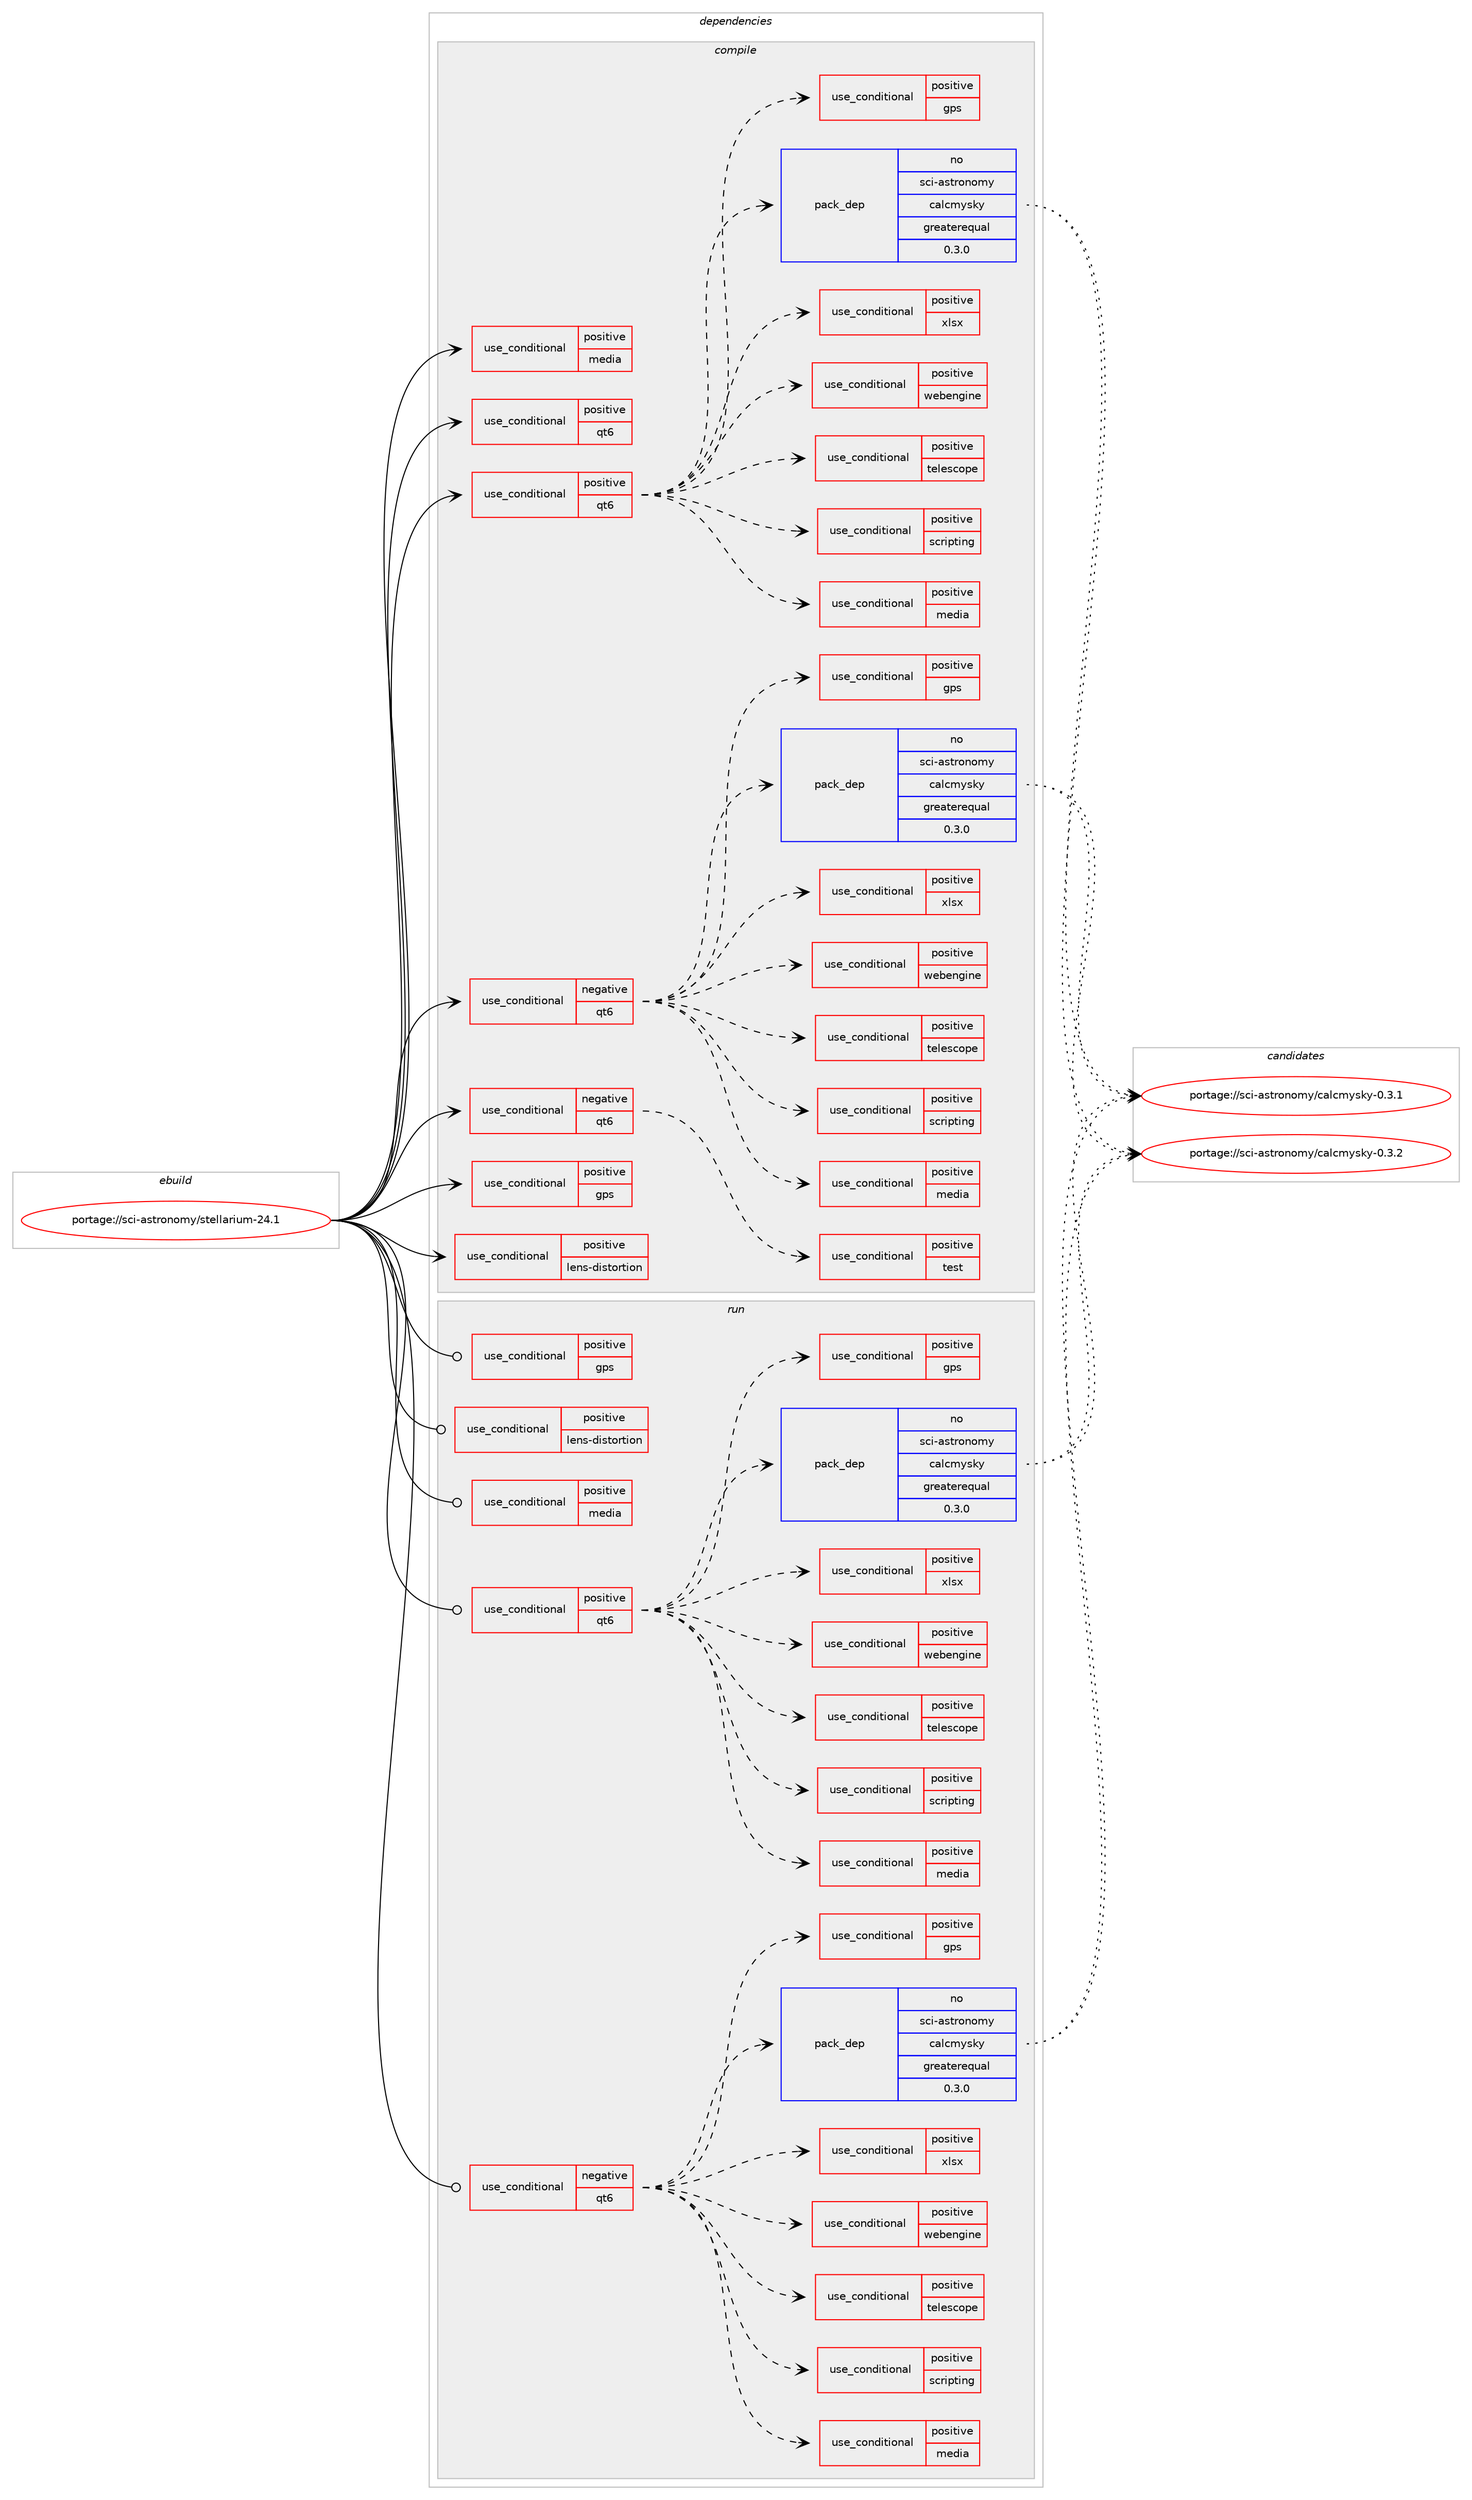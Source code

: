 digraph prolog {

# *************
# Graph options
# *************

newrank=true;
concentrate=true;
compound=true;
graph [rankdir=LR,fontname=Helvetica,fontsize=10,ranksep=1.5];#, ranksep=2.5, nodesep=0.2];
edge  [arrowhead=vee];
node  [fontname=Helvetica,fontsize=10];

# **********
# The ebuild
# **********

subgraph cluster_leftcol {
color=gray;
rank=same;
label=<<i>ebuild</i>>;
id [label="portage://sci-astronomy/stellarium-24.1", color=red, width=4, href="../sci-astronomy/stellarium-24.1.svg"];
}

# ****************
# The dependencies
# ****************

subgraph cluster_midcol {
color=gray;
label=<<i>dependencies</i>>;
subgraph cluster_compile {
fillcolor="#eeeeee";
style=filled;
label=<<i>compile</i>>;
subgraph cond101249 {
dependency197647 [label=<<TABLE BORDER="0" CELLBORDER="1" CELLSPACING="0" CELLPADDING="4"><TR><TD ROWSPAN="3" CELLPADDING="10">use_conditional</TD></TR><TR><TD>negative</TD></TR><TR><TD>qt6</TD></TR></TABLE>>, shape=none, color=red];
# *** BEGIN UNKNOWN DEPENDENCY TYPE (TODO) ***
# dependency197647 -> package_dependency(portage://sci-astronomy/stellarium-24.1,install,no,dev-qt,qtcharts,none,[,,],[slot(5)],[])
# *** END UNKNOWN DEPENDENCY TYPE (TODO) ***

# *** BEGIN UNKNOWN DEPENDENCY TYPE (TODO) ***
# dependency197647 -> package_dependency(portage://sci-astronomy/stellarium-24.1,install,no,dev-qt,qtcore,none,[,,],[slot(5)],[])
# *** END UNKNOWN DEPENDENCY TYPE (TODO) ***

# *** BEGIN UNKNOWN DEPENDENCY TYPE (TODO) ***
# dependency197647 -> package_dependency(portage://sci-astronomy/stellarium-24.1,install,no,dev-qt,qtgui,none,[,,],[slot(5),equal],[])
# *** END UNKNOWN DEPENDENCY TYPE (TODO) ***

# *** BEGIN UNKNOWN DEPENDENCY TYPE (TODO) ***
# dependency197647 -> package_dependency(portage://sci-astronomy/stellarium-24.1,install,no,dev-qt,qtnetwork,none,[,,],[slot(5)],[])
# *** END UNKNOWN DEPENDENCY TYPE (TODO) ***

# *** BEGIN UNKNOWN DEPENDENCY TYPE (TODO) ***
# dependency197647 -> package_dependency(portage://sci-astronomy/stellarium-24.1,install,no,dev-qt,qtwidgets,none,[,,],[slot(5)],[])
# *** END UNKNOWN DEPENDENCY TYPE (TODO) ***

subgraph pack93647 {
dependency197648 [label=<<TABLE BORDER="0" CELLBORDER="1" CELLSPACING="0" CELLPADDING="4" WIDTH="220"><TR><TD ROWSPAN="6" CELLPADDING="30">pack_dep</TD></TR><TR><TD WIDTH="110">no</TD></TR><TR><TD>sci-astronomy</TD></TR><TR><TD>calcmysky</TD></TR><TR><TD>greaterequal</TD></TR><TR><TD>0.3.0</TD></TR></TABLE>>, shape=none, color=blue];
}
dependency197647:e -> dependency197648:w [weight=20,style="dashed",arrowhead="vee"];
subgraph cond101250 {
dependency197649 [label=<<TABLE BORDER="0" CELLBORDER="1" CELLSPACING="0" CELLPADDING="4"><TR><TD ROWSPAN="3" CELLPADDING="10">use_conditional</TD></TR><TR><TD>positive</TD></TR><TR><TD>gps</TD></TR></TABLE>>, shape=none, color=red];
# *** BEGIN UNKNOWN DEPENDENCY TYPE (TODO) ***
# dependency197649 -> package_dependency(portage://sci-astronomy/stellarium-24.1,install,no,dev-qt,qtpositioning,none,[,,],[slot(5)],[])
# *** END UNKNOWN DEPENDENCY TYPE (TODO) ***

# *** BEGIN UNKNOWN DEPENDENCY TYPE (TODO) ***
# dependency197649 -> package_dependency(portage://sci-astronomy/stellarium-24.1,install,no,dev-qt,qtserialport,none,[,,],[slot(5)],[])
# *** END UNKNOWN DEPENDENCY TYPE (TODO) ***

}
dependency197647:e -> dependency197649:w [weight=20,style="dashed",arrowhead="vee"];
subgraph cond101251 {
dependency197650 [label=<<TABLE BORDER="0" CELLBORDER="1" CELLSPACING="0" CELLPADDING="4"><TR><TD ROWSPAN="3" CELLPADDING="10">use_conditional</TD></TR><TR><TD>positive</TD></TR><TR><TD>media</TD></TR></TABLE>>, shape=none, color=red];
# *** BEGIN UNKNOWN DEPENDENCY TYPE (TODO) ***
# dependency197650 -> package_dependency(portage://sci-astronomy/stellarium-24.1,install,no,dev-qt,qtmultimedia,none,[,,],[slot(5)],[use(enable(widgets),none)])
# *** END UNKNOWN DEPENDENCY TYPE (TODO) ***

# *** BEGIN UNKNOWN DEPENDENCY TYPE (TODO) ***
# dependency197650 -> package_dependency(portage://sci-astronomy/stellarium-24.1,install,no,dev-qt,qtopengl,none,[,,],[slot(5)],[])
# *** END UNKNOWN DEPENDENCY TYPE (TODO) ***

}
dependency197647:e -> dependency197650:w [weight=20,style="dashed",arrowhead="vee"];
subgraph cond101252 {
dependency197651 [label=<<TABLE BORDER="0" CELLBORDER="1" CELLSPACING="0" CELLPADDING="4"><TR><TD ROWSPAN="3" CELLPADDING="10">use_conditional</TD></TR><TR><TD>positive</TD></TR><TR><TD>scripting</TD></TR></TABLE>>, shape=none, color=red];
# *** BEGIN UNKNOWN DEPENDENCY TYPE (TODO) ***
# dependency197651 -> package_dependency(portage://sci-astronomy/stellarium-24.1,install,no,dev-qt,qtscript,none,[,,],[slot(5)],[])
# *** END UNKNOWN DEPENDENCY TYPE (TODO) ***

}
dependency197647:e -> dependency197651:w [weight=20,style="dashed",arrowhead="vee"];
subgraph cond101253 {
dependency197652 [label=<<TABLE BORDER="0" CELLBORDER="1" CELLSPACING="0" CELLPADDING="4"><TR><TD ROWSPAN="3" CELLPADDING="10">use_conditional</TD></TR><TR><TD>positive</TD></TR><TR><TD>telescope</TD></TR></TABLE>>, shape=none, color=red];
# *** BEGIN UNKNOWN DEPENDENCY TYPE (TODO) ***
# dependency197652 -> package_dependency(portage://sci-astronomy/stellarium-24.1,install,no,dev-qt,qtserialport,none,[,,],[slot(5)],[])
# *** END UNKNOWN DEPENDENCY TYPE (TODO) ***

}
dependency197647:e -> dependency197652:w [weight=20,style="dashed",arrowhead="vee"];
subgraph cond101254 {
dependency197653 [label=<<TABLE BORDER="0" CELLBORDER="1" CELLSPACING="0" CELLPADDING="4"><TR><TD ROWSPAN="3" CELLPADDING="10">use_conditional</TD></TR><TR><TD>positive</TD></TR><TR><TD>webengine</TD></TR></TABLE>>, shape=none, color=red];
# *** BEGIN UNKNOWN DEPENDENCY TYPE (TODO) ***
# dependency197653 -> package_dependency(portage://sci-astronomy/stellarium-24.1,install,no,dev-qt,qtwebengine,none,[,,],[slot(5)],[use(enable(widgets),none)])
# *** END UNKNOWN DEPENDENCY TYPE (TODO) ***

}
dependency197647:e -> dependency197653:w [weight=20,style="dashed",arrowhead="vee"];
subgraph cond101255 {
dependency197654 [label=<<TABLE BORDER="0" CELLBORDER="1" CELLSPACING="0" CELLPADDING="4"><TR><TD ROWSPAN="3" CELLPADDING="10">use_conditional</TD></TR><TR><TD>positive</TD></TR><TR><TD>xlsx</TD></TR></TABLE>>, shape=none, color=red];
# *** BEGIN UNKNOWN DEPENDENCY TYPE (TODO) ***
# dependency197654 -> package_dependency(portage://sci-astronomy/stellarium-24.1,install,no,dev-libs,qxlsx,none,[,,],any_same_slot,[use(enable(qt5),none)])
# *** END UNKNOWN DEPENDENCY TYPE (TODO) ***

}
dependency197647:e -> dependency197654:w [weight=20,style="dashed",arrowhead="vee"];
}
id:e -> dependency197647:w [weight=20,style="solid",arrowhead="vee"];
subgraph cond101256 {
dependency197655 [label=<<TABLE BORDER="0" CELLBORDER="1" CELLSPACING="0" CELLPADDING="4"><TR><TD ROWSPAN="3" CELLPADDING="10">use_conditional</TD></TR><TR><TD>negative</TD></TR><TR><TD>qt6</TD></TR></TABLE>>, shape=none, color=red];
# *** BEGIN UNKNOWN DEPENDENCY TYPE (TODO) ***
# dependency197655 -> package_dependency(portage://sci-astronomy/stellarium-24.1,install,no,dev-qt,qtconcurrent,none,[,,],[slot(5)],[])
# *** END UNKNOWN DEPENDENCY TYPE (TODO) ***

subgraph cond101257 {
dependency197656 [label=<<TABLE BORDER="0" CELLBORDER="1" CELLSPACING="0" CELLPADDING="4"><TR><TD ROWSPAN="3" CELLPADDING="10">use_conditional</TD></TR><TR><TD>positive</TD></TR><TR><TD>test</TD></TR></TABLE>>, shape=none, color=red];
# *** BEGIN UNKNOWN DEPENDENCY TYPE (TODO) ***
# dependency197656 -> package_dependency(portage://sci-astronomy/stellarium-24.1,install,no,dev-qt,qttest,none,[,,],[slot(5)],[])
# *** END UNKNOWN DEPENDENCY TYPE (TODO) ***

}
dependency197655:e -> dependency197656:w [weight=20,style="dashed",arrowhead="vee"];
}
id:e -> dependency197655:w [weight=20,style="solid",arrowhead="vee"];
subgraph cond101258 {
dependency197657 [label=<<TABLE BORDER="0" CELLBORDER="1" CELLSPACING="0" CELLPADDING="4"><TR><TD ROWSPAN="3" CELLPADDING="10">use_conditional</TD></TR><TR><TD>positive</TD></TR><TR><TD>gps</TD></TR></TABLE>>, shape=none, color=red];
# *** BEGIN UNKNOWN DEPENDENCY TYPE (TODO) ***
# dependency197657 -> package_dependency(portage://sci-astronomy/stellarium-24.1,install,no,sci-geosciences,gpsd,none,[,,],any_same_slot,[use(enable(cxx),none)])
# *** END UNKNOWN DEPENDENCY TYPE (TODO) ***

}
id:e -> dependency197657:w [weight=20,style="solid",arrowhead="vee"];
subgraph cond101259 {
dependency197658 [label=<<TABLE BORDER="0" CELLBORDER="1" CELLSPACING="0" CELLPADDING="4"><TR><TD ROWSPAN="3" CELLPADDING="10">use_conditional</TD></TR><TR><TD>positive</TD></TR><TR><TD>lens-distortion</TD></TR></TABLE>>, shape=none, color=red];
# *** BEGIN UNKNOWN DEPENDENCY TYPE (TODO) ***
# dependency197658 -> package_dependency(portage://sci-astronomy/stellarium-24.1,install,no,media-gfx,exiv2,none,[,,],any_same_slot,[])
# *** END UNKNOWN DEPENDENCY TYPE (TODO) ***

# *** BEGIN UNKNOWN DEPENDENCY TYPE (TODO) ***
# dependency197658 -> package_dependency(portage://sci-astronomy/stellarium-24.1,install,no,sci-libs,nlopt,none,[,,],[],[])
# *** END UNKNOWN DEPENDENCY TYPE (TODO) ***

}
id:e -> dependency197658:w [weight=20,style="solid",arrowhead="vee"];
subgraph cond101260 {
dependency197659 [label=<<TABLE BORDER="0" CELLBORDER="1" CELLSPACING="0" CELLPADDING="4"><TR><TD ROWSPAN="3" CELLPADDING="10">use_conditional</TD></TR><TR><TD>positive</TD></TR><TR><TD>media</TD></TR></TABLE>>, shape=none, color=red];
# *** BEGIN UNKNOWN DEPENDENCY TYPE (TODO) ***
# dependency197659 -> package_dependency(portage://sci-astronomy/stellarium-24.1,install,no,virtual,opengl,none,[,,],[],[])
# *** END UNKNOWN DEPENDENCY TYPE (TODO) ***

}
id:e -> dependency197659:w [weight=20,style="solid",arrowhead="vee"];
subgraph cond101261 {
dependency197660 [label=<<TABLE BORDER="0" CELLBORDER="1" CELLSPACING="0" CELLPADDING="4"><TR><TD ROWSPAN="3" CELLPADDING="10">use_conditional</TD></TR><TR><TD>positive</TD></TR><TR><TD>qt6</TD></TR></TABLE>>, shape=none, color=red];
# *** BEGIN UNKNOWN DEPENDENCY TYPE (TODO) ***
# dependency197660 -> package_dependency(portage://sci-astronomy/stellarium-24.1,install,no,dev-qt,qtbase,none,[,,],[slot(6),equal],[use(enable(concurrent),none)])
# *** END UNKNOWN DEPENDENCY TYPE (TODO) ***

}
id:e -> dependency197660:w [weight=20,style="solid",arrowhead="vee"];
subgraph cond101262 {
dependency197661 [label=<<TABLE BORDER="0" CELLBORDER="1" CELLSPACING="0" CELLPADDING="4"><TR><TD ROWSPAN="3" CELLPADDING="10">use_conditional</TD></TR><TR><TD>positive</TD></TR><TR><TD>qt6</TD></TR></TABLE>>, shape=none, color=red];
# *** BEGIN UNKNOWN DEPENDENCY TYPE (TODO) ***
# dependency197661 -> package_dependency(portage://sci-astronomy/stellarium-24.1,install,no,dev-qt,qtbase,none,[,,],[slot(6),equal],[use(enable(gui),none),use(enable(network),none),use(enable(widgets),none)])
# *** END UNKNOWN DEPENDENCY TYPE (TODO) ***

# *** BEGIN UNKNOWN DEPENDENCY TYPE (TODO) ***
# dependency197661 -> package_dependency(portage://sci-astronomy/stellarium-24.1,install,no,dev-qt,qtcharts,none,[,,],[slot(6)],[])
# *** END UNKNOWN DEPENDENCY TYPE (TODO) ***

subgraph pack93648 {
dependency197662 [label=<<TABLE BORDER="0" CELLBORDER="1" CELLSPACING="0" CELLPADDING="4" WIDTH="220"><TR><TD ROWSPAN="6" CELLPADDING="30">pack_dep</TD></TR><TR><TD WIDTH="110">no</TD></TR><TR><TD>sci-astronomy</TD></TR><TR><TD>calcmysky</TD></TR><TR><TD>greaterequal</TD></TR><TR><TD>0.3.0</TD></TR></TABLE>>, shape=none, color=blue];
}
dependency197661:e -> dependency197662:w [weight=20,style="dashed",arrowhead="vee"];
subgraph cond101263 {
dependency197663 [label=<<TABLE BORDER="0" CELLBORDER="1" CELLSPACING="0" CELLPADDING="4"><TR><TD ROWSPAN="3" CELLPADDING="10">use_conditional</TD></TR><TR><TD>positive</TD></TR><TR><TD>gps</TD></TR></TABLE>>, shape=none, color=red];
# *** BEGIN UNKNOWN DEPENDENCY TYPE (TODO) ***
# dependency197663 -> package_dependency(portage://sci-astronomy/stellarium-24.1,install,no,dev-qt,qtpositioning,none,[,,],[slot(6)],[])
# *** END UNKNOWN DEPENDENCY TYPE (TODO) ***

# *** BEGIN UNKNOWN DEPENDENCY TYPE (TODO) ***
# dependency197663 -> package_dependency(portage://sci-astronomy/stellarium-24.1,install,no,dev-qt,qtserialport,none,[,,],[slot(6)],[])
# *** END UNKNOWN DEPENDENCY TYPE (TODO) ***

}
dependency197661:e -> dependency197663:w [weight=20,style="dashed",arrowhead="vee"];
subgraph cond101264 {
dependency197664 [label=<<TABLE BORDER="0" CELLBORDER="1" CELLSPACING="0" CELLPADDING="4"><TR><TD ROWSPAN="3" CELLPADDING="10">use_conditional</TD></TR><TR><TD>positive</TD></TR><TR><TD>media</TD></TR></TABLE>>, shape=none, color=red];
# *** BEGIN UNKNOWN DEPENDENCY TYPE (TODO) ***
# dependency197664 -> package_dependency(portage://sci-astronomy/stellarium-24.1,install,no,dev-qt,qtmultimedia,none,[,,],[slot(6)],[use(enable(gstreamer),none)])
# *** END UNKNOWN DEPENDENCY TYPE (TODO) ***

}
dependency197661:e -> dependency197664:w [weight=20,style="dashed",arrowhead="vee"];
subgraph cond101265 {
dependency197665 [label=<<TABLE BORDER="0" CELLBORDER="1" CELLSPACING="0" CELLPADDING="4"><TR><TD ROWSPAN="3" CELLPADDING="10">use_conditional</TD></TR><TR><TD>positive</TD></TR><TR><TD>scripting</TD></TR></TABLE>>, shape=none, color=red];
# *** BEGIN UNKNOWN DEPENDENCY TYPE (TODO) ***
# dependency197665 -> package_dependency(portage://sci-astronomy/stellarium-24.1,install,no,dev-qt,qtdeclarative,none,[,,],[slot(6)],[])
# *** END UNKNOWN DEPENDENCY TYPE (TODO) ***

}
dependency197661:e -> dependency197665:w [weight=20,style="dashed",arrowhead="vee"];
subgraph cond101266 {
dependency197666 [label=<<TABLE BORDER="0" CELLBORDER="1" CELLSPACING="0" CELLPADDING="4"><TR><TD ROWSPAN="3" CELLPADDING="10">use_conditional</TD></TR><TR><TD>positive</TD></TR><TR><TD>telescope</TD></TR></TABLE>>, shape=none, color=red];
# *** BEGIN UNKNOWN DEPENDENCY TYPE (TODO) ***
# dependency197666 -> package_dependency(portage://sci-astronomy/stellarium-24.1,install,no,dev-qt,qtserialport,none,[,,],[slot(6)],[])
# *** END UNKNOWN DEPENDENCY TYPE (TODO) ***

}
dependency197661:e -> dependency197666:w [weight=20,style="dashed",arrowhead="vee"];
subgraph cond101267 {
dependency197667 [label=<<TABLE BORDER="0" CELLBORDER="1" CELLSPACING="0" CELLPADDING="4"><TR><TD ROWSPAN="3" CELLPADDING="10">use_conditional</TD></TR><TR><TD>positive</TD></TR><TR><TD>webengine</TD></TR></TABLE>>, shape=none, color=red];
# *** BEGIN UNKNOWN DEPENDENCY TYPE (TODO) ***
# dependency197667 -> package_dependency(portage://sci-astronomy/stellarium-24.1,install,no,dev-qt,qtwebengine,none,[,,],[slot(6)],[use(enable(widgets),none)])
# *** END UNKNOWN DEPENDENCY TYPE (TODO) ***

}
dependency197661:e -> dependency197667:w [weight=20,style="dashed",arrowhead="vee"];
subgraph cond101268 {
dependency197668 [label=<<TABLE BORDER="0" CELLBORDER="1" CELLSPACING="0" CELLPADDING="4"><TR><TD ROWSPAN="3" CELLPADDING="10">use_conditional</TD></TR><TR><TD>positive</TD></TR><TR><TD>xlsx</TD></TR></TABLE>>, shape=none, color=red];
# *** BEGIN UNKNOWN DEPENDENCY TYPE (TODO) ***
# dependency197668 -> package_dependency(portage://sci-astronomy/stellarium-24.1,install,no,dev-libs,qxlsx,none,[,,],any_same_slot,[use(enable(qt6),none)])
# *** END UNKNOWN DEPENDENCY TYPE (TODO) ***

}
dependency197661:e -> dependency197668:w [weight=20,style="dashed",arrowhead="vee"];
}
id:e -> dependency197661:w [weight=20,style="solid",arrowhead="vee"];
# *** BEGIN UNKNOWN DEPENDENCY TYPE (TODO) ***
# id -> package_dependency(portage://sci-astronomy/stellarium-24.1,install,no,media-fonts,dejavu,none,[,,],[],[])
# *** END UNKNOWN DEPENDENCY TYPE (TODO) ***

# *** BEGIN UNKNOWN DEPENDENCY TYPE (TODO) ***
# id -> package_dependency(portage://sci-astronomy/stellarium-24.1,install,no,sys-libs,zlib,none,[,,],[],[])
# *** END UNKNOWN DEPENDENCY TYPE (TODO) ***

}
subgraph cluster_compileandrun {
fillcolor="#eeeeee";
style=filled;
label=<<i>compile and run</i>>;
}
subgraph cluster_run {
fillcolor="#eeeeee";
style=filled;
label=<<i>run</i>>;
subgraph cond101269 {
dependency197669 [label=<<TABLE BORDER="0" CELLBORDER="1" CELLSPACING="0" CELLPADDING="4"><TR><TD ROWSPAN="3" CELLPADDING="10">use_conditional</TD></TR><TR><TD>negative</TD></TR><TR><TD>qt6</TD></TR></TABLE>>, shape=none, color=red];
# *** BEGIN UNKNOWN DEPENDENCY TYPE (TODO) ***
# dependency197669 -> package_dependency(portage://sci-astronomy/stellarium-24.1,run,no,dev-qt,qtcharts,none,[,,],[slot(5)],[])
# *** END UNKNOWN DEPENDENCY TYPE (TODO) ***

# *** BEGIN UNKNOWN DEPENDENCY TYPE (TODO) ***
# dependency197669 -> package_dependency(portage://sci-astronomy/stellarium-24.1,run,no,dev-qt,qtcore,none,[,,],[slot(5)],[])
# *** END UNKNOWN DEPENDENCY TYPE (TODO) ***

# *** BEGIN UNKNOWN DEPENDENCY TYPE (TODO) ***
# dependency197669 -> package_dependency(portage://sci-astronomy/stellarium-24.1,run,no,dev-qt,qtgui,none,[,,],[slot(5),equal],[])
# *** END UNKNOWN DEPENDENCY TYPE (TODO) ***

# *** BEGIN UNKNOWN DEPENDENCY TYPE (TODO) ***
# dependency197669 -> package_dependency(portage://sci-astronomy/stellarium-24.1,run,no,dev-qt,qtnetwork,none,[,,],[slot(5)],[])
# *** END UNKNOWN DEPENDENCY TYPE (TODO) ***

# *** BEGIN UNKNOWN DEPENDENCY TYPE (TODO) ***
# dependency197669 -> package_dependency(portage://sci-astronomy/stellarium-24.1,run,no,dev-qt,qtwidgets,none,[,,],[slot(5)],[])
# *** END UNKNOWN DEPENDENCY TYPE (TODO) ***

subgraph pack93649 {
dependency197670 [label=<<TABLE BORDER="0" CELLBORDER="1" CELLSPACING="0" CELLPADDING="4" WIDTH="220"><TR><TD ROWSPAN="6" CELLPADDING="30">pack_dep</TD></TR><TR><TD WIDTH="110">no</TD></TR><TR><TD>sci-astronomy</TD></TR><TR><TD>calcmysky</TD></TR><TR><TD>greaterequal</TD></TR><TR><TD>0.3.0</TD></TR></TABLE>>, shape=none, color=blue];
}
dependency197669:e -> dependency197670:w [weight=20,style="dashed",arrowhead="vee"];
subgraph cond101270 {
dependency197671 [label=<<TABLE BORDER="0" CELLBORDER="1" CELLSPACING="0" CELLPADDING="4"><TR><TD ROWSPAN="3" CELLPADDING="10">use_conditional</TD></TR><TR><TD>positive</TD></TR><TR><TD>gps</TD></TR></TABLE>>, shape=none, color=red];
# *** BEGIN UNKNOWN DEPENDENCY TYPE (TODO) ***
# dependency197671 -> package_dependency(portage://sci-astronomy/stellarium-24.1,run,no,dev-qt,qtpositioning,none,[,,],[slot(5)],[])
# *** END UNKNOWN DEPENDENCY TYPE (TODO) ***

# *** BEGIN UNKNOWN DEPENDENCY TYPE (TODO) ***
# dependency197671 -> package_dependency(portage://sci-astronomy/stellarium-24.1,run,no,dev-qt,qtserialport,none,[,,],[slot(5)],[])
# *** END UNKNOWN DEPENDENCY TYPE (TODO) ***

}
dependency197669:e -> dependency197671:w [weight=20,style="dashed",arrowhead="vee"];
subgraph cond101271 {
dependency197672 [label=<<TABLE BORDER="0" CELLBORDER="1" CELLSPACING="0" CELLPADDING="4"><TR><TD ROWSPAN="3" CELLPADDING="10">use_conditional</TD></TR><TR><TD>positive</TD></TR><TR><TD>media</TD></TR></TABLE>>, shape=none, color=red];
# *** BEGIN UNKNOWN DEPENDENCY TYPE (TODO) ***
# dependency197672 -> package_dependency(portage://sci-astronomy/stellarium-24.1,run,no,dev-qt,qtmultimedia,none,[,,],[slot(5)],[use(enable(widgets),none)])
# *** END UNKNOWN DEPENDENCY TYPE (TODO) ***

# *** BEGIN UNKNOWN DEPENDENCY TYPE (TODO) ***
# dependency197672 -> package_dependency(portage://sci-astronomy/stellarium-24.1,run,no,dev-qt,qtopengl,none,[,,],[slot(5)],[])
# *** END UNKNOWN DEPENDENCY TYPE (TODO) ***

}
dependency197669:e -> dependency197672:w [weight=20,style="dashed",arrowhead="vee"];
subgraph cond101272 {
dependency197673 [label=<<TABLE BORDER="0" CELLBORDER="1" CELLSPACING="0" CELLPADDING="4"><TR><TD ROWSPAN="3" CELLPADDING="10">use_conditional</TD></TR><TR><TD>positive</TD></TR><TR><TD>scripting</TD></TR></TABLE>>, shape=none, color=red];
# *** BEGIN UNKNOWN DEPENDENCY TYPE (TODO) ***
# dependency197673 -> package_dependency(portage://sci-astronomy/stellarium-24.1,run,no,dev-qt,qtscript,none,[,,],[slot(5)],[])
# *** END UNKNOWN DEPENDENCY TYPE (TODO) ***

}
dependency197669:e -> dependency197673:w [weight=20,style="dashed",arrowhead="vee"];
subgraph cond101273 {
dependency197674 [label=<<TABLE BORDER="0" CELLBORDER="1" CELLSPACING="0" CELLPADDING="4"><TR><TD ROWSPAN="3" CELLPADDING="10">use_conditional</TD></TR><TR><TD>positive</TD></TR><TR><TD>telescope</TD></TR></TABLE>>, shape=none, color=red];
# *** BEGIN UNKNOWN DEPENDENCY TYPE (TODO) ***
# dependency197674 -> package_dependency(portage://sci-astronomy/stellarium-24.1,run,no,dev-qt,qtserialport,none,[,,],[slot(5)],[])
# *** END UNKNOWN DEPENDENCY TYPE (TODO) ***

}
dependency197669:e -> dependency197674:w [weight=20,style="dashed",arrowhead="vee"];
subgraph cond101274 {
dependency197675 [label=<<TABLE BORDER="0" CELLBORDER="1" CELLSPACING="0" CELLPADDING="4"><TR><TD ROWSPAN="3" CELLPADDING="10">use_conditional</TD></TR><TR><TD>positive</TD></TR><TR><TD>webengine</TD></TR></TABLE>>, shape=none, color=red];
# *** BEGIN UNKNOWN DEPENDENCY TYPE (TODO) ***
# dependency197675 -> package_dependency(portage://sci-astronomy/stellarium-24.1,run,no,dev-qt,qtwebengine,none,[,,],[slot(5)],[use(enable(widgets),none)])
# *** END UNKNOWN DEPENDENCY TYPE (TODO) ***

}
dependency197669:e -> dependency197675:w [weight=20,style="dashed",arrowhead="vee"];
subgraph cond101275 {
dependency197676 [label=<<TABLE BORDER="0" CELLBORDER="1" CELLSPACING="0" CELLPADDING="4"><TR><TD ROWSPAN="3" CELLPADDING="10">use_conditional</TD></TR><TR><TD>positive</TD></TR><TR><TD>xlsx</TD></TR></TABLE>>, shape=none, color=red];
# *** BEGIN UNKNOWN DEPENDENCY TYPE (TODO) ***
# dependency197676 -> package_dependency(portage://sci-astronomy/stellarium-24.1,run,no,dev-libs,qxlsx,none,[,,],any_same_slot,[use(enable(qt5),none)])
# *** END UNKNOWN DEPENDENCY TYPE (TODO) ***

}
dependency197669:e -> dependency197676:w [weight=20,style="dashed",arrowhead="vee"];
}
id:e -> dependency197669:w [weight=20,style="solid",arrowhead="odot"];
subgraph cond101276 {
dependency197677 [label=<<TABLE BORDER="0" CELLBORDER="1" CELLSPACING="0" CELLPADDING="4"><TR><TD ROWSPAN="3" CELLPADDING="10">use_conditional</TD></TR><TR><TD>positive</TD></TR><TR><TD>gps</TD></TR></TABLE>>, shape=none, color=red];
# *** BEGIN UNKNOWN DEPENDENCY TYPE (TODO) ***
# dependency197677 -> package_dependency(portage://sci-astronomy/stellarium-24.1,run,no,sci-geosciences,gpsd,none,[,,],any_same_slot,[use(enable(cxx),none)])
# *** END UNKNOWN DEPENDENCY TYPE (TODO) ***

}
id:e -> dependency197677:w [weight=20,style="solid",arrowhead="odot"];
subgraph cond101277 {
dependency197678 [label=<<TABLE BORDER="0" CELLBORDER="1" CELLSPACING="0" CELLPADDING="4"><TR><TD ROWSPAN="3" CELLPADDING="10">use_conditional</TD></TR><TR><TD>positive</TD></TR><TR><TD>lens-distortion</TD></TR></TABLE>>, shape=none, color=red];
# *** BEGIN UNKNOWN DEPENDENCY TYPE (TODO) ***
# dependency197678 -> package_dependency(portage://sci-astronomy/stellarium-24.1,run,no,media-gfx,exiv2,none,[,,],any_same_slot,[])
# *** END UNKNOWN DEPENDENCY TYPE (TODO) ***

# *** BEGIN UNKNOWN DEPENDENCY TYPE (TODO) ***
# dependency197678 -> package_dependency(portage://sci-astronomy/stellarium-24.1,run,no,sci-libs,nlopt,none,[,,],[],[])
# *** END UNKNOWN DEPENDENCY TYPE (TODO) ***

}
id:e -> dependency197678:w [weight=20,style="solid",arrowhead="odot"];
subgraph cond101278 {
dependency197679 [label=<<TABLE BORDER="0" CELLBORDER="1" CELLSPACING="0" CELLPADDING="4"><TR><TD ROWSPAN="3" CELLPADDING="10">use_conditional</TD></TR><TR><TD>positive</TD></TR><TR><TD>media</TD></TR></TABLE>>, shape=none, color=red];
# *** BEGIN UNKNOWN DEPENDENCY TYPE (TODO) ***
# dependency197679 -> package_dependency(portage://sci-astronomy/stellarium-24.1,run,no,virtual,opengl,none,[,,],[],[])
# *** END UNKNOWN DEPENDENCY TYPE (TODO) ***

}
id:e -> dependency197679:w [weight=20,style="solid",arrowhead="odot"];
subgraph cond101279 {
dependency197680 [label=<<TABLE BORDER="0" CELLBORDER="1" CELLSPACING="0" CELLPADDING="4"><TR><TD ROWSPAN="3" CELLPADDING="10">use_conditional</TD></TR><TR><TD>positive</TD></TR><TR><TD>qt6</TD></TR></TABLE>>, shape=none, color=red];
# *** BEGIN UNKNOWN DEPENDENCY TYPE (TODO) ***
# dependency197680 -> package_dependency(portage://sci-astronomy/stellarium-24.1,run,no,dev-qt,qtbase,none,[,,],[slot(6),equal],[use(enable(gui),none),use(enable(network),none),use(enable(widgets),none)])
# *** END UNKNOWN DEPENDENCY TYPE (TODO) ***

# *** BEGIN UNKNOWN DEPENDENCY TYPE (TODO) ***
# dependency197680 -> package_dependency(portage://sci-astronomy/stellarium-24.1,run,no,dev-qt,qtcharts,none,[,,],[slot(6)],[])
# *** END UNKNOWN DEPENDENCY TYPE (TODO) ***

subgraph pack93650 {
dependency197681 [label=<<TABLE BORDER="0" CELLBORDER="1" CELLSPACING="0" CELLPADDING="4" WIDTH="220"><TR><TD ROWSPAN="6" CELLPADDING="30">pack_dep</TD></TR><TR><TD WIDTH="110">no</TD></TR><TR><TD>sci-astronomy</TD></TR><TR><TD>calcmysky</TD></TR><TR><TD>greaterequal</TD></TR><TR><TD>0.3.0</TD></TR></TABLE>>, shape=none, color=blue];
}
dependency197680:e -> dependency197681:w [weight=20,style="dashed",arrowhead="vee"];
subgraph cond101280 {
dependency197682 [label=<<TABLE BORDER="0" CELLBORDER="1" CELLSPACING="0" CELLPADDING="4"><TR><TD ROWSPAN="3" CELLPADDING="10">use_conditional</TD></TR><TR><TD>positive</TD></TR><TR><TD>gps</TD></TR></TABLE>>, shape=none, color=red];
# *** BEGIN UNKNOWN DEPENDENCY TYPE (TODO) ***
# dependency197682 -> package_dependency(portage://sci-astronomy/stellarium-24.1,run,no,dev-qt,qtpositioning,none,[,,],[slot(6)],[])
# *** END UNKNOWN DEPENDENCY TYPE (TODO) ***

# *** BEGIN UNKNOWN DEPENDENCY TYPE (TODO) ***
# dependency197682 -> package_dependency(portage://sci-astronomy/stellarium-24.1,run,no,dev-qt,qtserialport,none,[,,],[slot(6)],[])
# *** END UNKNOWN DEPENDENCY TYPE (TODO) ***

}
dependency197680:e -> dependency197682:w [weight=20,style="dashed",arrowhead="vee"];
subgraph cond101281 {
dependency197683 [label=<<TABLE BORDER="0" CELLBORDER="1" CELLSPACING="0" CELLPADDING="4"><TR><TD ROWSPAN="3" CELLPADDING="10">use_conditional</TD></TR><TR><TD>positive</TD></TR><TR><TD>media</TD></TR></TABLE>>, shape=none, color=red];
# *** BEGIN UNKNOWN DEPENDENCY TYPE (TODO) ***
# dependency197683 -> package_dependency(portage://sci-astronomy/stellarium-24.1,run,no,dev-qt,qtmultimedia,none,[,,],[slot(6)],[use(enable(gstreamer),none)])
# *** END UNKNOWN DEPENDENCY TYPE (TODO) ***

}
dependency197680:e -> dependency197683:w [weight=20,style="dashed",arrowhead="vee"];
subgraph cond101282 {
dependency197684 [label=<<TABLE BORDER="0" CELLBORDER="1" CELLSPACING="0" CELLPADDING="4"><TR><TD ROWSPAN="3" CELLPADDING="10">use_conditional</TD></TR><TR><TD>positive</TD></TR><TR><TD>scripting</TD></TR></TABLE>>, shape=none, color=red];
# *** BEGIN UNKNOWN DEPENDENCY TYPE (TODO) ***
# dependency197684 -> package_dependency(portage://sci-astronomy/stellarium-24.1,run,no,dev-qt,qtdeclarative,none,[,,],[slot(6)],[])
# *** END UNKNOWN DEPENDENCY TYPE (TODO) ***

}
dependency197680:e -> dependency197684:w [weight=20,style="dashed",arrowhead="vee"];
subgraph cond101283 {
dependency197685 [label=<<TABLE BORDER="0" CELLBORDER="1" CELLSPACING="0" CELLPADDING="4"><TR><TD ROWSPAN="3" CELLPADDING="10">use_conditional</TD></TR><TR><TD>positive</TD></TR><TR><TD>telescope</TD></TR></TABLE>>, shape=none, color=red];
# *** BEGIN UNKNOWN DEPENDENCY TYPE (TODO) ***
# dependency197685 -> package_dependency(portage://sci-astronomy/stellarium-24.1,run,no,dev-qt,qtserialport,none,[,,],[slot(6)],[])
# *** END UNKNOWN DEPENDENCY TYPE (TODO) ***

}
dependency197680:e -> dependency197685:w [weight=20,style="dashed",arrowhead="vee"];
subgraph cond101284 {
dependency197686 [label=<<TABLE BORDER="0" CELLBORDER="1" CELLSPACING="0" CELLPADDING="4"><TR><TD ROWSPAN="3" CELLPADDING="10">use_conditional</TD></TR><TR><TD>positive</TD></TR><TR><TD>webengine</TD></TR></TABLE>>, shape=none, color=red];
# *** BEGIN UNKNOWN DEPENDENCY TYPE (TODO) ***
# dependency197686 -> package_dependency(portage://sci-astronomy/stellarium-24.1,run,no,dev-qt,qtwebengine,none,[,,],[slot(6)],[use(enable(widgets),none)])
# *** END UNKNOWN DEPENDENCY TYPE (TODO) ***

}
dependency197680:e -> dependency197686:w [weight=20,style="dashed",arrowhead="vee"];
subgraph cond101285 {
dependency197687 [label=<<TABLE BORDER="0" CELLBORDER="1" CELLSPACING="0" CELLPADDING="4"><TR><TD ROWSPAN="3" CELLPADDING="10">use_conditional</TD></TR><TR><TD>positive</TD></TR><TR><TD>xlsx</TD></TR></TABLE>>, shape=none, color=red];
# *** BEGIN UNKNOWN DEPENDENCY TYPE (TODO) ***
# dependency197687 -> package_dependency(portage://sci-astronomy/stellarium-24.1,run,no,dev-libs,qxlsx,none,[,,],any_same_slot,[use(enable(qt6),none)])
# *** END UNKNOWN DEPENDENCY TYPE (TODO) ***

}
dependency197680:e -> dependency197687:w [weight=20,style="dashed",arrowhead="vee"];
}
id:e -> dependency197680:w [weight=20,style="solid",arrowhead="odot"];
# *** BEGIN UNKNOWN DEPENDENCY TYPE (TODO) ***
# id -> package_dependency(portage://sci-astronomy/stellarium-24.1,run,no,media-fonts,dejavu,none,[,,],[],[])
# *** END UNKNOWN DEPENDENCY TYPE (TODO) ***

# *** BEGIN UNKNOWN DEPENDENCY TYPE (TODO) ***
# id -> package_dependency(portage://sci-astronomy/stellarium-24.1,run,no,sys-libs,zlib,none,[,,],[],[])
# *** END UNKNOWN DEPENDENCY TYPE (TODO) ***

}
}

# **************
# The candidates
# **************

subgraph cluster_choices {
rank=same;
color=gray;
label=<<i>candidates</i>>;

subgraph choice93647 {
color=black;
nodesep=1;
choice11599105459711511611411111011110912147999710899109121115107121454846514649 [label="portage://sci-astronomy/calcmysky-0.3.1", color=red, width=4,href="../sci-astronomy/calcmysky-0.3.1.svg"];
choice11599105459711511611411111011110912147999710899109121115107121454846514650 [label="portage://sci-astronomy/calcmysky-0.3.2", color=red, width=4,href="../sci-astronomy/calcmysky-0.3.2.svg"];
dependency197648:e -> choice11599105459711511611411111011110912147999710899109121115107121454846514649:w [style=dotted,weight="100"];
dependency197648:e -> choice11599105459711511611411111011110912147999710899109121115107121454846514650:w [style=dotted,weight="100"];
}
subgraph choice93648 {
color=black;
nodesep=1;
choice11599105459711511611411111011110912147999710899109121115107121454846514649 [label="portage://sci-astronomy/calcmysky-0.3.1", color=red, width=4,href="../sci-astronomy/calcmysky-0.3.1.svg"];
choice11599105459711511611411111011110912147999710899109121115107121454846514650 [label="portage://sci-astronomy/calcmysky-0.3.2", color=red, width=4,href="../sci-astronomy/calcmysky-0.3.2.svg"];
dependency197662:e -> choice11599105459711511611411111011110912147999710899109121115107121454846514649:w [style=dotted,weight="100"];
dependency197662:e -> choice11599105459711511611411111011110912147999710899109121115107121454846514650:w [style=dotted,weight="100"];
}
subgraph choice93649 {
color=black;
nodesep=1;
choice11599105459711511611411111011110912147999710899109121115107121454846514649 [label="portage://sci-astronomy/calcmysky-0.3.1", color=red, width=4,href="../sci-astronomy/calcmysky-0.3.1.svg"];
choice11599105459711511611411111011110912147999710899109121115107121454846514650 [label="portage://sci-astronomy/calcmysky-0.3.2", color=red, width=4,href="../sci-astronomy/calcmysky-0.3.2.svg"];
dependency197670:e -> choice11599105459711511611411111011110912147999710899109121115107121454846514649:w [style=dotted,weight="100"];
dependency197670:e -> choice11599105459711511611411111011110912147999710899109121115107121454846514650:w [style=dotted,weight="100"];
}
subgraph choice93650 {
color=black;
nodesep=1;
choice11599105459711511611411111011110912147999710899109121115107121454846514649 [label="portage://sci-astronomy/calcmysky-0.3.1", color=red, width=4,href="../sci-astronomy/calcmysky-0.3.1.svg"];
choice11599105459711511611411111011110912147999710899109121115107121454846514650 [label="portage://sci-astronomy/calcmysky-0.3.2", color=red, width=4,href="../sci-astronomy/calcmysky-0.3.2.svg"];
dependency197681:e -> choice11599105459711511611411111011110912147999710899109121115107121454846514649:w [style=dotted,weight="100"];
dependency197681:e -> choice11599105459711511611411111011110912147999710899109121115107121454846514650:w [style=dotted,weight="100"];
}
}

}

